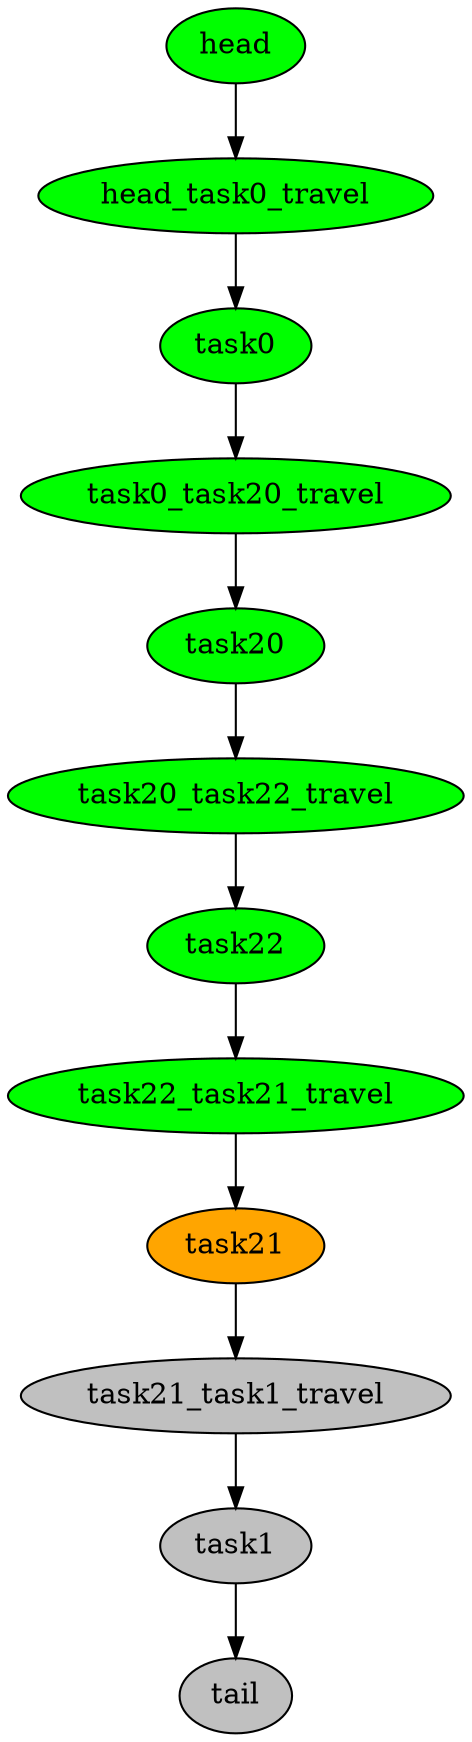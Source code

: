 digraph timeline {
head[label="head",style=filled,fillcolor=green,fontcolor=black];
head_task0_travel[label="head_task0_travel",style=filled,fillcolor=green,fontcolor=black];
task0[label="task0",style=filled,fillcolor=green,fontcolor=black];
task0_task20_travel[label="task0_task20_travel",style=filled,fillcolor=green,fontcolor=black];
task20[label="task20",style=filled,fillcolor=green,fontcolor=black];
task20_task22_travel[label="task20_task22_travel",style=filled,fillcolor=green,fontcolor=black];
task22[label="task22",style=filled,fillcolor=green,fontcolor=black];
task22_task21_travel[label="task22_task21_travel",style=filled,fillcolor=green,fontcolor=black];
task21[label="task21",style=filled,fillcolor=orange,fontcolor=black];
task21_task1_travel[label="task21_task1_travel",style=filled,fillcolor=gray,fontcolor=black];
task1[label="task1",style=filled,fillcolor=gray,fontcolor=black];
tail[label="tail",style=filled,fillcolor=gray,fontcolor=black];
"head"->"head_task0_travel"[color=black];
"head_task0_travel"->"task0"[color=black];
"task0"->"task0_task20_travel"[color=black];
"task0_task20_travel"->"task20"[color=black];
"task20"->"task20_task22_travel"[color=black];
"task20_task22_travel"->"task22"[color=black];
"task22"->"task22_task21_travel"[color=black];
"task22_task21_travel"->"task21"[color=black];
"task21"->"task21_task1_travel"[color=black];
"task21_task1_travel"->"task1"[color=black];
"task1"->"tail"[color=black];
}
